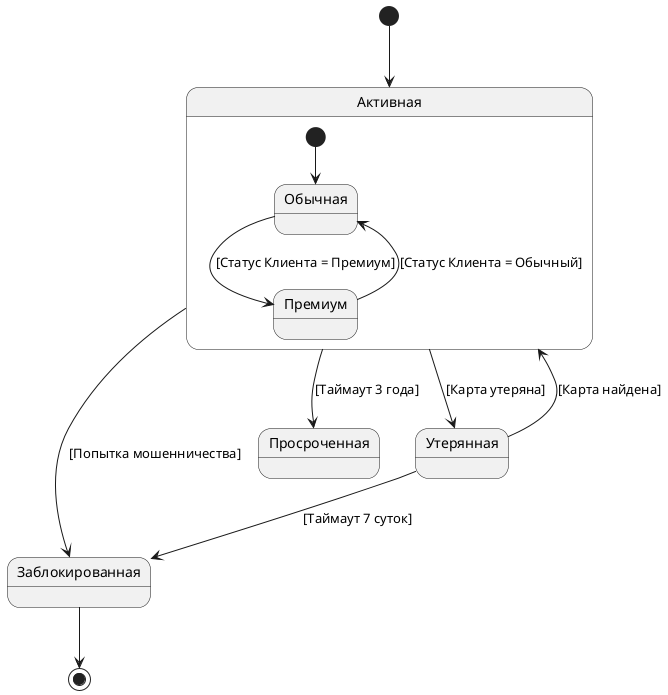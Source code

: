 @startuml task8_1_t1
[*]-->Активная
state Активная {
  [*]-->Обычная
  Обычная-->Премиум : [Статус Клиента = Премиум]
  Премиум-->Обычная : [Статус Клиента = Обычный]
}
Активная-->Заблокированная : [Попытка мошенничества]
Активная-->Просроченная : [Таймаут 3 года]
Активная-->Утерянная : [Карта утеряна]
Утерянная-->Активная : [Карта найдена]
Утерянная-->Заблокированная: [Таймаут 7 суток]
Заблокированная-->[*]
@enduml